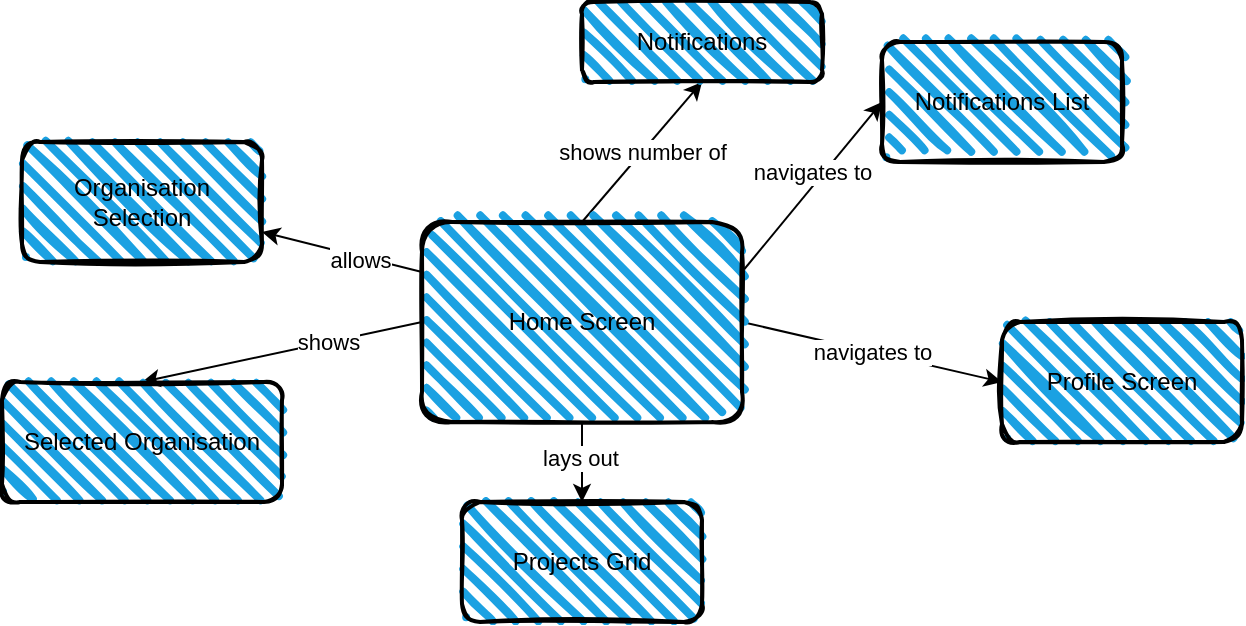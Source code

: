 <mxfile>
    <diagram id="YVWk8xSwMYQOR64myFfo" name="Domain">
        <mxGraphModel dx="203" dy="547" grid="1" gridSize="10" guides="1" tooltips="1" connect="1" arrows="1" fold="1" page="1" pageScale="1" pageWidth="827" pageHeight="1169" math="0" shadow="0">
            <root>
                <mxCell id="vYU3YgDnsyUSxRh4WGRu-0"/>
                <mxCell id="vYU3YgDnsyUSxRh4WGRu-1" parent="vYU3YgDnsyUSxRh4WGRu-0"/>
                <mxCell id="vYU3YgDnsyUSxRh4WGRu-2" style="edgeStyle=none;html=1;exitX=1;exitY=0.25;exitDx=0;exitDy=0;entryX=0;entryY=0.5;entryDx=0;entryDy=0;" parent="vYU3YgDnsyUSxRh4WGRu-1" source="vYU3YgDnsyUSxRh4WGRu-12" target="vYU3YgDnsyUSxRh4WGRu-13" edge="1">
                    <mxGeometry relative="1" as="geometry"/>
                </mxCell>
                <mxCell id="vYU3YgDnsyUSxRh4WGRu-3" value="navigates to" style="edgeLabel;html=1;align=center;verticalAlign=middle;resizable=0;points=[];" parent="vYU3YgDnsyUSxRh4WGRu-2" vertex="1" connectable="0">
                    <mxGeometry x="0.383" relative="1" as="geometry">
                        <mxPoint x="-14" y="8" as="offset"/>
                    </mxGeometry>
                </mxCell>
                <mxCell id="vYU3YgDnsyUSxRh4WGRu-4" value="navigates to" style="edgeStyle=none;html=1;exitX=1;exitY=0.5;exitDx=0;exitDy=0;entryX=0;entryY=0.5;entryDx=0;entryDy=0;" parent="vYU3YgDnsyUSxRh4WGRu-1" source="vYU3YgDnsyUSxRh4WGRu-12" target="vYU3YgDnsyUSxRh4WGRu-14" edge="1">
                    <mxGeometry relative="1" as="geometry"/>
                </mxCell>
                <mxCell id="vYU3YgDnsyUSxRh4WGRu-5" style="edgeStyle=none;html=1;exitX=0.5;exitY=1;exitDx=0;exitDy=0;entryX=0.5;entryY=0;entryDx=0;entryDy=0;" parent="vYU3YgDnsyUSxRh4WGRu-1" source="vYU3YgDnsyUSxRh4WGRu-12" target="vYU3YgDnsyUSxRh4WGRu-15" edge="1">
                    <mxGeometry relative="1" as="geometry"/>
                </mxCell>
                <mxCell id="vYU3YgDnsyUSxRh4WGRu-6" value="lays out" style="edgeLabel;html=1;align=center;verticalAlign=middle;resizable=0;points=[];" parent="vYU3YgDnsyUSxRh4WGRu-5" vertex="1" connectable="0">
                    <mxGeometry x="-0.111" y="-1" relative="1" as="geometry">
                        <mxPoint as="offset"/>
                    </mxGeometry>
                </mxCell>
                <mxCell id="vYU3YgDnsyUSxRh4WGRu-7" style="edgeStyle=none;html=1;exitX=0;exitY=0.5;exitDx=0;exitDy=0;entryX=0.5;entryY=0;entryDx=0;entryDy=0;" parent="vYU3YgDnsyUSxRh4WGRu-1" source="vYU3YgDnsyUSxRh4WGRu-12" target="vYU3YgDnsyUSxRh4WGRu-16" edge="1">
                    <mxGeometry relative="1" as="geometry"/>
                </mxCell>
                <mxCell id="vYU3YgDnsyUSxRh4WGRu-8" value="shows" style="edgeLabel;html=1;align=center;verticalAlign=middle;resizable=0;points=[];" parent="vYU3YgDnsyUSxRh4WGRu-7" vertex="1" connectable="0">
                    <mxGeometry x="-0.329" relative="1" as="geometry">
                        <mxPoint as="offset"/>
                    </mxGeometry>
                </mxCell>
                <mxCell id="vYU3YgDnsyUSxRh4WGRu-9" style="edgeStyle=none;html=1;exitX=0;exitY=0.25;exitDx=0;exitDy=0;" parent="vYU3YgDnsyUSxRh4WGRu-1" source="vYU3YgDnsyUSxRh4WGRu-12" target="vYU3YgDnsyUSxRh4WGRu-17" edge="1">
                    <mxGeometry relative="1" as="geometry"/>
                </mxCell>
                <mxCell id="vYU3YgDnsyUSxRh4WGRu-10" value="allows" style="edgeLabel;html=1;align=center;verticalAlign=middle;resizable=0;points=[];" parent="vYU3YgDnsyUSxRh4WGRu-9" vertex="1" connectable="0">
                    <mxGeometry x="-0.218" y="2" relative="1" as="geometry">
                        <mxPoint as="offset"/>
                    </mxGeometry>
                </mxCell>
                <mxCell id="vYU3YgDnsyUSxRh4WGRu-11" value="shows number of" style="edgeStyle=none;html=1;exitX=0.5;exitY=0;exitDx=0;exitDy=0;entryX=0.5;entryY=1;entryDx=0;entryDy=0;" parent="vYU3YgDnsyUSxRh4WGRu-1" source="vYU3YgDnsyUSxRh4WGRu-12" target="vYU3YgDnsyUSxRh4WGRu-18" edge="1">
                    <mxGeometry relative="1" as="geometry"/>
                </mxCell>
                <mxCell id="vYU3YgDnsyUSxRh4WGRu-12" value="Home Screen" style="rounded=1;whiteSpace=wrap;html=1;strokeWidth=2;fillWeight=4;hachureGap=8;hachureAngle=45;fillColor=#1ba1e2;sketch=1;" parent="vYU3YgDnsyUSxRh4WGRu-1" vertex="1">
                    <mxGeometry x="250" y="180" width="160" height="100" as="geometry"/>
                </mxCell>
                <mxCell id="vYU3YgDnsyUSxRh4WGRu-13" value="Notifications List" style="rounded=1;whiteSpace=wrap;html=1;strokeWidth=2;fillWeight=4;hachureGap=8;hachureAngle=45;fillColor=#1ba1e2;sketch=1;" parent="vYU3YgDnsyUSxRh4WGRu-1" vertex="1">
                    <mxGeometry x="480" y="90" width="120" height="60" as="geometry"/>
                </mxCell>
                <mxCell id="vYU3YgDnsyUSxRh4WGRu-14" value="Profile Screen" style="rounded=1;whiteSpace=wrap;html=1;strokeWidth=2;fillWeight=4;hachureGap=8;hachureAngle=45;fillColor=#1ba1e2;sketch=1;" parent="vYU3YgDnsyUSxRh4WGRu-1" vertex="1">
                    <mxGeometry x="540" y="230" width="120" height="60" as="geometry"/>
                </mxCell>
                <mxCell id="vYU3YgDnsyUSxRh4WGRu-15" value="Projects Grid" style="rounded=1;whiteSpace=wrap;html=1;strokeWidth=2;fillWeight=4;hachureGap=8;hachureAngle=45;fillColor=#1ba1e2;sketch=1;" parent="vYU3YgDnsyUSxRh4WGRu-1" vertex="1">
                    <mxGeometry x="270" y="320" width="120" height="60" as="geometry"/>
                </mxCell>
                <mxCell id="vYU3YgDnsyUSxRh4WGRu-16" value="Selected Organisation" style="rounded=1;whiteSpace=wrap;html=1;strokeWidth=2;fillWeight=4;hachureGap=8;hachureAngle=45;fillColor=#1ba1e2;sketch=1;" parent="vYU3YgDnsyUSxRh4WGRu-1" vertex="1">
                    <mxGeometry x="40" y="260" width="140" height="60" as="geometry"/>
                </mxCell>
                <mxCell id="vYU3YgDnsyUSxRh4WGRu-17" value="Organisation Selection" style="rounded=1;whiteSpace=wrap;html=1;strokeWidth=2;fillWeight=4;hachureGap=8;hachureAngle=45;fillColor=#1ba1e2;sketch=1;" parent="vYU3YgDnsyUSxRh4WGRu-1" vertex="1">
                    <mxGeometry x="50" y="140" width="120" height="60" as="geometry"/>
                </mxCell>
                <mxCell id="vYU3YgDnsyUSxRh4WGRu-18" value="Notifications" style="rounded=1;whiteSpace=wrap;html=1;strokeWidth=2;fillWeight=4;hachureGap=8;hachureAngle=45;fillColor=#1ba1e2;sketch=1;" parent="vYU3YgDnsyUSxRh4WGRu-1" vertex="1">
                    <mxGeometry x="330" y="70" width="120" height="40" as="geometry"/>
                </mxCell>
            </root>
        </mxGraphModel>
    </diagram>
    <diagram id="KBSdRLdKu59SlcnedOV6" name="Classes">
        <mxGraphModel dx="405" dy="530" grid="1" gridSize="10" guides="1" tooltips="1" connect="1" arrows="1" fold="1" page="1" pageScale="1" pageWidth="827" pageHeight="1169" math="0" shadow="0">
            <root>
                <mxCell id="0"/>
                <mxCell id="1" parent="0"/>
                <mxCell id="2" value="HomeScreen" style="swimlane;fontStyle=1;align=center;verticalAlign=top;childLayout=stackLayout;horizontal=1;startSize=26;horizontalStack=0;resizeParent=1;resizeParentMax=0;resizeLast=0;collapsible=1;marginBottom=0;" parent="1" vertex="1">
                    <mxGeometry x="30" y="40" width="160" height="34" as="geometry"/>
                </mxCell>
                <mxCell id="3" value="" style="line;strokeWidth=1;fillColor=none;align=left;verticalAlign=middle;spacingTop=-1;spacingLeft=3;spacingRight=3;rotatable=0;labelPosition=right;points=[];portConstraint=eastwest;" parent="2" vertex="1">
                    <mxGeometry y="26" width="160" height="8" as="geometry"/>
                </mxCell>
                <mxCell id="4" value="LogoIcon" style="swimlane;fontStyle=1;align=center;verticalAlign=top;childLayout=stackLayout;horizontal=1;startSize=26;horizontalStack=0;resizeParent=1;resizeParentMax=0;resizeLast=0;collapsible=1;marginBottom=0;" parent="1" vertex="1">
                    <mxGeometry x="20" y="421" width="160" height="34" as="geometry"/>
                </mxCell>
                <mxCell id="5" value="" style="line;strokeWidth=1;fillColor=none;align=left;verticalAlign=middle;spacingTop=-1;spacingLeft=3;spacingRight=3;rotatable=0;labelPosition=right;points=[];portConstraint=eastwest;" parent="4" vertex="1">
                    <mxGeometry y="26" width="160" height="8" as="geometry"/>
                </mxCell>
                <mxCell id="6" value="NotificationsButton" style="swimlane;fontStyle=1;align=center;verticalAlign=top;childLayout=stackLayout;horizontal=1;startSize=26;horizontalStack=0;resizeParent=1;resizeParentMax=0;resizeLast=0;collapsible=1;marginBottom=0;" parent="1" vertex="1">
                    <mxGeometry x="170" y="460" width="160" height="34" as="geometry"/>
                </mxCell>
                <mxCell id="7" value="" style="line;strokeWidth=1;fillColor=none;align=left;verticalAlign=middle;spacingTop=-1;spacingLeft=3;spacingRight=3;rotatable=0;labelPosition=right;points=[];portConstraint=eastwest;" parent="6" vertex="1">
                    <mxGeometry y="26" width="160" height="8" as="geometry"/>
                </mxCell>
                <mxCell id="8" value="OrganisationSelector" style="swimlane;fontStyle=1;align=center;verticalAlign=top;childLayout=stackLayout;horizontal=1;startSize=26;horizontalStack=0;resizeParent=1;resizeParentMax=0;resizeLast=0;collapsible=1;marginBottom=0;" parent="1" vertex="1">
                    <mxGeometry x="380" y="226" width="160" height="34" as="geometry"/>
                </mxCell>
                <mxCell id="9" value="" style="line;strokeWidth=1;fillColor=none;align=left;verticalAlign=middle;spacingTop=-1;spacingLeft=3;spacingRight=3;rotatable=0;labelPosition=right;points=[];portConstraint=eastwest;" parent="8" vertex="1">
                    <mxGeometry y="26" width="160" height="8" as="geometry"/>
                </mxCell>
                <mxCell id="10" value="AccountAvatar" style="swimlane;fontStyle=1;align=center;verticalAlign=top;childLayout=stackLayout;horizontal=1;startSize=26;horizontalStack=0;resizeParent=1;resizeParentMax=0;resizeLast=0;collapsible=1;marginBottom=0;" parent="1" vertex="1">
                    <mxGeometry x="230" y="410" width="160" height="34" as="geometry"/>
                </mxCell>
                <mxCell id="11" value="" style="line;strokeWidth=1;fillColor=none;align=left;verticalAlign=middle;spacingTop=-1;spacingLeft=3;spacingRight=3;rotatable=0;labelPosition=right;points=[];portConstraint=eastwest;" parent="10" vertex="1">
                    <mxGeometry y="26" width="160" height="8" as="geometry"/>
                </mxCell>
                <mxCell id="12" value="ProjectsGrid" style="swimlane;fontStyle=1;align=center;verticalAlign=top;childLayout=stackLayout;horizontal=1;startSize=26;horizontalStack=0;resizeParent=1;resizeParentMax=0;resizeLast=0;collapsible=1;marginBottom=0;" parent="1" vertex="1">
                    <mxGeometry x="350" y="116" width="160" height="34" as="geometry"/>
                </mxCell>
                <mxCell id="13" value="" style="line;strokeWidth=1;fillColor=none;align=left;verticalAlign=middle;spacingTop=-1;spacingLeft=3;spacingRight=3;rotatable=0;labelPosition=right;points=[];portConstraint=eastwest;" parent="12" vertex="1">
                    <mxGeometry y="26" width="160" height="8" as="geometry"/>
                </mxCell>
                <mxCell id="14" value="" style="endArrow=diamondThin;endFill=1;endSize=24;html=1;entryX=0.75;entryY=1.053;entryDx=0;entryDy=0;exitX=0.25;exitY=0;exitDx=0;exitDy=0;entryPerimeter=0;" parent="1" source="6" edge="1">
                    <mxGeometry width="160" relative="1" as="geometry">
                        <mxPoint x="190" y="310" as="sourcePoint"/>
                        <mxPoint x="210" y="377.378" as="targetPoint"/>
                    </mxGeometry>
                </mxCell>
                <mxCell id="15" value="" style="endArrow=diamondThin;endFill=1;endSize=24;html=1;exitX=0.5;exitY=0;exitDx=0;exitDy=0;entryX=0.479;entryY=1.012;entryDx=0;entryDy=0;entryPerimeter=0;" parent="1" source="4" edge="1">
                    <mxGeometry width="160" relative="1" as="geometry">
                        <mxPoint x="100" y="-90" as="sourcePoint"/>
                        <mxPoint x="166.64" y="376.312" as="targetPoint"/>
                    </mxGeometry>
                </mxCell>
                <mxCell id="16" value="" style="endArrow=diamondThin;endFill=1;endSize=24;html=1;entryX=0.96;entryY=1.112;entryDx=0;entryDy=0;exitX=0.25;exitY=0;exitDx=0;exitDy=0;entryPerimeter=0;" parent="1" source="10" edge="1">
                    <mxGeometry width="160" relative="1" as="geometry">
                        <mxPoint x="200" y="320" as="sourcePoint"/>
                        <mxPoint x="243.6" y="378.912" as="targetPoint"/>
                    </mxGeometry>
                </mxCell>
                <mxCell id="17" value="" style="endArrow=diamondThin;endFill=1;endSize=24;html=1;exitX=0.25;exitY=0;exitDx=0;exitDy=0;" parent="1" source="12" edge="1">
                    <mxGeometry width="160" relative="1" as="geometry">
                        <mxPoint x="260" y="336" as="sourcePoint"/>
                        <mxPoint x="390" y="46" as="targetPoint"/>
                    </mxGeometry>
                </mxCell>
                <mxCell id="18" value="" style="endArrow=diamondThin;endFill=1;endSize=24;html=1;exitX=0.25;exitY=0;exitDx=0;exitDy=0;" parent="1" source="8" edge="1">
                    <mxGeometry width="160" relative="1" as="geometry">
                        <mxPoint x="400" y="-24" as="sourcePoint"/>
                        <mxPoint x="420" y="176" as="targetPoint"/>
                    </mxGeometry>
                </mxCell>
                <mxCell id="6ED-OgC2KJO5MGjA_POX-22" value="Scaffold" style="swimlane;fontStyle=1;align=center;verticalAlign=top;childLayout=stackLayout;horizontal=1;startSize=26;horizontalStack=0;resizeParent=1;resizeParentMax=0;resizeLast=0;collapsible=1;marginBottom=0;" vertex="1" parent="1">
                    <mxGeometry x="40" y="110" width="160" height="86" as="geometry"/>
                </mxCell>
                <mxCell id="6ED-OgC2KJO5MGjA_POX-23" value="+ appBar: AppBar" style="text;strokeColor=none;fillColor=none;align=left;verticalAlign=top;spacingLeft=4;spacingRight=4;overflow=hidden;rotatable=0;points=[[0,0.5],[1,0.5]];portConstraint=eastwest;" vertex="1" parent="6ED-OgC2KJO5MGjA_POX-22">
                    <mxGeometry y="26" width="160" height="26" as="geometry"/>
                </mxCell>
                <mxCell id="6ED-OgC2KJO5MGjA_POX-24" value="" style="line;strokeWidth=1;fillColor=none;align=left;verticalAlign=middle;spacingTop=-1;spacingLeft=3;spacingRight=3;rotatable=0;labelPosition=right;points=[];portConstraint=eastwest;" vertex="1" parent="6ED-OgC2KJO5MGjA_POX-22">
                    <mxGeometry y="52" width="160" height="8" as="geometry"/>
                </mxCell>
                <mxCell id="6ED-OgC2KJO5MGjA_POX-25" value="+ method(type): type" style="text;strokeColor=none;fillColor=none;align=left;verticalAlign=top;spacingLeft=4;spacingRight=4;overflow=hidden;rotatable=0;points=[[0,0.5],[1,0.5]];portConstraint=eastwest;" vertex="1" parent="6ED-OgC2KJO5MGjA_POX-22">
                    <mxGeometry y="60" width="160" height="26" as="geometry"/>
                </mxCell>
                <mxCell id="6ED-OgC2KJO5MGjA_POX-26" value="AppBar" style="swimlane;fontStyle=1;align=center;verticalAlign=top;childLayout=stackLayout;horizontal=1;startSize=26;horizontalStack=0;resizeParent=1;resizeParentMax=0;resizeLast=0;collapsible=1;marginBottom=0;" vertex="1" parent="1">
                    <mxGeometry x="90" y="290" width="160" height="60" as="geometry"/>
                </mxCell>
                <mxCell id="6ED-OgC2KJO5MGjA_POX-27" value="+ actions: List&lt;Widget&gt;" style="text;strokeColor=none;fillColor=none;align=left;verticalAlign=top;spacingLeft=4;spacingRight=4;overflow=hidden;rotatable=0;points=[[0,0.5],[1,0.5]];portConstraint=eastwest;" vertex="1" parent="6ED-OgC2KJO5MGjA_POX-26">
                    <mxGeometry y="26" width="160" height="26" as="geometry"/>
                </mxCell>
                <mxCell id="6ED-OgC2KJO5MGjA_POX-28" value="" style="line;strokeWidth=1;fillColor=none;align=left;verticalAlign=middle;spacingTop=-1;spacingLeft=3;spacingRight=3;rotatable=0;labelPosition=right;points=[];portConstraint=eastwest;" vertex="1" parent="6ED-OgC2KJO5MGjA_POX-26">
                    <mxGeometry y="52" width="160" height="8" as="geometry"/>
                </mxCell>
                <mxCell id="6ED-OgC2KJO5MGjA_POX-30" value="" style="endArrow=diamondThin;endFill=1;endSize=24;html=1;entryX=0.723;entryY=1.095;entryDx=0;entryDy=0;exitX=0.5;exitY=0;exitDx=0;exitDy=0;entryPerimeter=0;" edge="1" parent="1" source="6ED-OgC2KJO5MGjA_POX-26" target="6ED-OgC2KJO5MGjA_POX-25">
                    <mxGeometry width="160" relative="1" as="geometry">
                        <mxPoint x="240" y="416" as="sourcePoint"/>
                        <mxPoint x="280" y="300" as="targetPoint"/>
                    </mxGeometry>
                </mxCell>
            </root>
        </mxGraphModel>
    </diagram>
    <diagram id="OMwr8BG7f4Bmn5V18P-A" name="Sequence">
        <mxGraphModel dx="405" dy="530" grid="1" gridSize="10" guides="1" tooltips="1" connect="1" arrows="1" fold="1" page="1" pageScale="1" pageWidth="827" pageHeight="1169" math="0" shadow="0">
            <root>
                <mxCell id="dS9fSSjRl2oflC8KO9nY-0"/>
                <mxCell id="dS9fSSjRl2oflC8KO9nY-1" parent="dS9fSSjRl2oflC8KO9nY-0"/>
                <mxCell id="dS9fSSjRl2oflC8KO9nY-2" value="User" style="shape=umlLifeline;participant=umlActor;perimeter=lifelinePerimeter;whiteSpace=wrap;html=1;container=1;collapsible=0;recursiveResize=0;verticalAlign=top;spacingTop=36;outlineConnect=0;" parent="dS9fSSjRl2oflC8KO9nY-1" vertex="1">
                    <mxGeometry x="30" y="50" width="20" height="300" as="geometry"/>
                </mxCell>
                <mxCell id="dS9fSSjRl2oflC8KO9nY-3" value="Auth" style="shape=umlLifeline;participant=umlControl;perimeter=lifelinePerimeter;whiteSpace=wrap;html=1;container=1;collapsible=0;recursiveResize=0;verticalAlign=top;spacingTop=36;outlineConnect=0;" parent="dS9fSSjRl2oflC8KO9nY-1" vertex="1">
                    <mxGeometry x="120" y="50" width="40" height="300" as="geometry"/>
                </mxCell>
                <mxCell id="dS9fSSjRl2oflC8KO9nY-4" value="" style="html=1;points=[];perimeter=orthogonalPerimeter;" parent="dS9fSSjRl2oflC8KO9nY-3" vertex="1">
                    <mxGeometry x="15" y="80" width="10" height="90" as="geometry"/>
                </mxCell>
                <mxCell id="dS9fSSjRl2oflC8KO9nY-5" value="Enter Details" style="html=1;verticalAlign=bottom;endArrow=block;" parent="dS9fSSjRl2oflC8KO9nY-1" source="dS9fSSjRl2oflC8KO9nY-2" target="dS9fSSjRl2oflC8KO9nY-4" edge="1">
                    <mxGeometry width="80" relative="1" as="geometry">
                        <mxPoint x="40" y="150" as="sourcePoint"/>
                        <mxPoint x="120" y="150" as="targetPoint"/>
                        <Array as="points">
                            <mxPoint x="120" y="130"/>
                        </Array>
                    </mxGeometry>
                </mxCell>
                <mxCell id="dS9fSSjRl2oflC8KO9nY-6" value="Navigator" style="shape=umlLifeline;participant=umlBoundary;perimeter=lifelinePerimeter;whiteSpace=wrap;html=1;container=1;collapsible=0;recursiveResize=0;verticalAlign=top;spacingTop=36;outlineConnect=0;" parent="dS9fSSjRl2oflC8KO9nY-1" vertex="1">
                    <mxGeometry x="250" y="50" width="50" height="300" as="geometry"/>
                </mxCell>
                <mxCell id="dS9fSSjRl2oflC8KO9nY-7" value="" style="html=1;points=[];perimeter=orthogonalPerimeter;" parent="dS9fSSjRl2oflC8KO9nY-6" vertex="1">
                    <mxGeometry x="20" y="170" width="10" height="30" as="geometry"/>
                </mxCell>
                <mxCell id="dS9fSSjRl2oflC8KO9nY-8" value="Push Home Screen" style="html=1;verticalAlign=bottom;endArrow=block;" parent="dS9fSSjRl2oflC8KO9nY-1" edge="1">
                    <mxGeometry width="80" relative="1" as="geometry">
                        <mxPoint x="140" y="220" as="sourcePoint"/>
                        <mxPoint x="270" y="220" as="targetPoint"/>
                        <Array as="points">
                            <mxPoint x="220.5" y="220"/>
                        </Array>
                    </mxGeometry>
                </mxCell>
                <mxCell id="dS9fSSjRl2oflC8KO9nY-9" value="Login" style="edgeStyle=orthogonalEdgeStyle;html=1;align=left;spacingLeft=2;endArrow=block;rounded=0;entryX=1;entryY=0;" parent="dS9fSSjRl2oflC8KO9nY-1" edge="1">
                    <mxGeometry relative="1" as="geometry">
                        <mxPoint x="145" y="140" as="sourcePoint"/>
                        <Array as="points">
                            <mxPoint x="175" y="140"/>
                        </Array>
                        <mxPoint x="150" y="160" as="targetPoint"/>
                    </mxGeometry>
                </mxCell>
                <mxCell id="dS9fSSjRl2oflC8KO9nY-10" value="Set App State" style="edgeStyle=orthogonalEdgeStyle;html=1;align=left;spacingLeft=2;endArrow=block;rounded=0;entryX=1;entryY=0;" parent="dS9fSSjRl2oflC8KO9nY-1" edge="1">
                    <mxGeometry relative="1" as="geometry">
                        <mxPoint x="145" y="170" as="sourcePoint"/>
                        <Array as="points">
                            <mxPoint x="175" y="170"/>
                            <mxPoint x="175" y="190"/>
                        </Array>
                        <mxPoint x="150" y="190" as="targetPoint"/>
                    </mxGeometry>
                </mxCell>
            </root>
        </mxGraphModel>
    </diagram>
    <diagram id="wNTeFihKD9KAA7D1w681" name="Wireframes">
        <mxGraphModel dx="203" dy="547" grid="1" gridSize="10" guides="1" tooltips="1" connect="1" arrows="1" fold="1" page="1" pageScale="1" pageWidth="827" pageHeight="1169" math="0" shadow="0">
            <root>
                <mxCell id="Fz-Zx8WdUbLmcHhsH3UM-0"/>
                <mxCell id="Fz-Zx8WdUbLmcHhsH3UM-1" parent="Fz-Zx8WdUbLmcHhsH3UM-0"/>
                <mxCell id="B_uDGCH_nWYnapLOxMBd-3" value="" style="whiteSpace=wrap;html=1;" parent="Fz-Zx8WdUbLmcHhsH3UM-1" vertex="1">
                    <mxGeometry x="62" y="60" width="590" height="460" as="geometry"/>
                </mxCell>
                <mxCell id="B_uDGCH_nWYnapLOxMBd-4" value="" style="whiteSpace=wrap;html=1;" parent="Fz-Zx8WdUbLmcHhsH3UM-1" vertex="1">
                    <mxGeometry x="62" y="60" width="590" height="60" as="geometry"/>
                </mxCell>
                <mxCell id="B_uDGCH_nWYnapLOxMBd-5" style="edgeStyle=none;html=1;entryX=0.5;entryY=0;entryDx=0;entryDy=0;" parent="Fz-Zx8WdUbLmcHhsH3UM-1" source="B_uDGCH_nWYnapLOxMBd-6" target="B_uDGCH_nWYnapLOxMBd-4" edge="1">
                    <mxGeometry relative="1" as="geometry"/>
                </mxCell>
                <mxCell id="B_uDGCH_nWYnapLOxMBd-6" value="App Bar" style="text;html=1;align=center;verticalAlign=middle;resizable=0;points=[];autosize=1;strokeColor=none;fillColor=none;" parent="Fz-Zx8WdUbLmcHhsH3UM-1" vertex="1">
                    <mxGeometry x="327" y="20" width="60" height="20" as="geometry"/>
                </mxCell>
                <mxCell id="B_uDGCH_nWYnapLOxMBd-8" style="edgeStyle=none;html=1;" parent="Fz-Zx8WdUbLmcHhsH3UM-1" source="B_uDGCH_nWYnapLOxMBd-9" edge="1">
                    <mxGeometry relative="1" as="geometry">
                        <mxPoint x="632.29" y="72.85" as="targetPoint"/>
                    </mxGeometry>
                </mxCell>
                <mxCell id="B_uDGCH_nWYnapLOxMBd-9" value="Avatar Menu Button" style="text;html=1;align=center;verticalAlign=middle;resizable=0;points=[];autosize=1;strokeColor=none;fillColor=none;" parent="Fz-Zx8WdUbLmcHhsH3UM-1" vertex="1">
                    <mxGeometry x="592" y="30" width="120" height="20" as="geometry"/>
                </mxCell>
                <mxCell id="B_uDGCH_nWYnapLOxMBd-13" value="Logo&lt;br&gt;Icon" style="rounded=1;whiteSpace=wrap;html=1;" parent="Fz-Zx8WdUbLmcHhsH3UM-1" vertex="1">
                    <mxGeometry x="80" y="60" width="68" height="60" as="geometry"/>
                </mxCell>
                <mxCell id="B_uDGCH_nWYnapLOxMBd-27" value="" style="html=1;verticalLabelPosition=bottom;align=center;labelBackgroundColor=#ffffff;verticalAlign=top;strokeWidth=2;strokeColor=#0080F0;shadow=0;dashed=0;shape=mxgraph.ios7.icons.user;" parent="Fz-Zx8WdUbLmcHhsH3UM-1" vertex="1">
                    <mxGeometry x="607" y="75" width="30" height="30" as="geometry"/>
                </mxCell>
                <mxCell id="B_uDGCH_nWYnapLOxMBd-28" value="" style="html=1;verticalLabelPosition=bottom;align=center;labelBackgroundColor=#ffffff;verticalAlign=top;strokeWidth=2;strokeColor=#0080F0;shadow=0;dashed=0;shape=mxgraph.ios7.icons.bell;" parent="Fz-Zx8WdUbLmcHhsH3UM-1" vertex="1">
                    <mxGeometry x="550" y="78.45" width="24" height="23.1" as="geometry"/>
                </mxCell>
                <mxCell id="B_uDGCH_nWYnapLOxMBd-29" value="Notifications Button" style="text;html=1;align=center;verticalAlign=middle;resizable=0;points=[];autosize=1;strokeColor=none;fillColor=none;" parent="Fz-Zx8WdUbLmcHhsH3UM-1" vertex="1">
                    <mxGeometry x="460" y="20" width="120" height="20" as="geometry"/>
                </mxCell>
                <mxCell id="B_uDGCH_nWYnapLOxMBd-30" style="edgeStyle=none;html=1;exitX=0.622;exitY=0.967;exitDx=0;exitDy=0;exitPerimeter=0;entryX=0.236;entryY=-0.048;entryDx=0;entryDy=0;entryPerimeter=0;" parent="Fz-Zx8WdUbLmcHhsH3UM-1" source="B_uDGCH_nWYnapLOxMBd-29" target="B_uDGCH_nWYnapLOxMBd-28" edge="1">
                    <mxGeometry relative="1" as="geometry">
                        <mxPoint x="541.93" y="50" as="sourcePoint"/>
                        <mxPoint x="560" y="70" as="targetPoint"/>
                    </mxGeometry>
                </mxCell>
                <mxCell id="Fz-Zx8WdUbLmcHhsH3UM-5" value="Organisation Selector" style="rounded=1;whiteSpace=wrap;html=1;opacity=50;" parent="Fz-Zx8WdUbLmcHhsH3UM-1" vertex="1">
                    <mxGeometry x="297" y="140" width="120" height="30" as="geometry"/>
                </mxCell>
                <mxCell id="Fz-Zx8WdUbLmcHhsH3UM-9" value="Projects Grid" style="shape=ext;double=1;rounded=1;whiteSpace=wrap;html=1;opacity=50;" parent="Fz-Zx8WdUbLmcHhsH3UM-1" vertex="1">
                    <mxGeometry x="142" y="190" width="430" height="300" as="geometry"/>
                </mxCell>
            </root>
        </mxGraphModel>
    </diagram>
</mxfile>